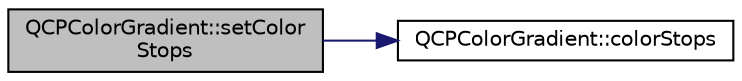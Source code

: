 digraph "QCPColorGradient::setColorStops"
{
 // LATEX_PDF_SIZE
  edge [fontname="Helvetica",fontsize="10",labelfontname="Helvetica",labelfontsize="10"];
  node [fontname="Helvetica",fontsize="10",shape=record];
  rankdir="LR";
  Node1 [label="QCPColorGradient::setColor\lStops",height=0.2,width=0.4,color="black", fillcolor="grey75", style="filled", fontcolor="black",tooltip=" "];
  Node1 -> Node2 [color="midnightblue",fontsize="10",style="solid",fontname="Helvetica"];
  Node2 [label="QCPColorGradient::colorStops",height=0.2,width=0.4,color="black", fillcolor="white", style="filled",URL="$classQCPColorGradient.html#aaab19729e921682401044ac8e518ff02",tooltip=" "];
}
